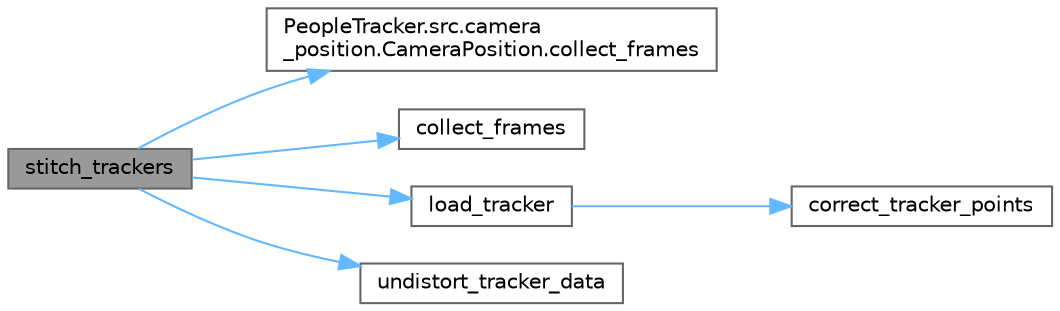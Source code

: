 digraph "stitch_trackers"
{
 // LATEX_PDF_SIZE
  bgcolor="transparent";
  edge [fontname=Helvetica,fontsize=10,labelfontname=Helvetica,labelfontsize=10];
  node [fontname=Helvetica,fontsize=10,shape=box,height=0.2,width=0.4];
  rankdir="LR";
  Node1 [id="Node000001",label="stitch_trackers",height=0.2,width=0.4,color="gray40", fillcolor="grey60", style="filled", fontcolor="black",tooltip=" "];
  Node1 -> Node2 [id="edge6_Node000001_Node000002",color="steelblue1",style="solid",tooltip=" "];
  Node2 [id="Node000002",label="PeopleTracker.src.camera\l_position.CameraPosition.collect_frames",height=0.2,width=0.4,color="grey40", fillcolor="white", style="filled",URL="$a00142.html#adcab0c33567748a21cfc4a90e663c1d6",tooltip=" "];
  Node1 -> Node3 [id="edge7_Node000001_Node000003",color="steelblue1",style="solid",tooltip=" "];
  Node3 [id="Node000003",label="collect_frames",height=0.2,width=0.4,color="grey40", fillcolor="white", style="filled",URL="$a00206.html#a048722841bc8d71bae4a1e4a9eb9db00",tooltip=" "];
  Node1 -> Node4 [id="edge8_Node000001_Node000004",color="steelblue1",style="solid",tooltip=" "];
  Node4 [id="Node000004",label="load_tracker",height=0.2,width=0.4,color="grey40", fillcolor="white", style="filled",URL="$a00206.html#a444510358faa06884318d1ebe94846ff",tooltip=" "];
  Node4 -> Node5 [id="edge9_Node000004_Node000005",color="steelblue1",style="solid",tooltip=" "];
  Node5 [id="Node000005",label="correct_tracker_points",height=0.2,width=0.4,color="grey40", fillcolor="white", style="filled",URL="$a00206.html#ab870abde92556016846a09d5feb9e03c",tooltip=" "];
  Node1 -> Node6 [id="edge10_Node000001_Node000006",color="steelblue1",style="solid",tooltip=" "];
  Node6 [id="Node000006",label="undistort_tracker_data",height=0.2,width=0.4,color="grey40", fillcolor="white", style="filled",URL="$a00206.html#a66fa5cbb4e0e7ce0bfa08b4b5e14482f",tooltip=" "];
}
